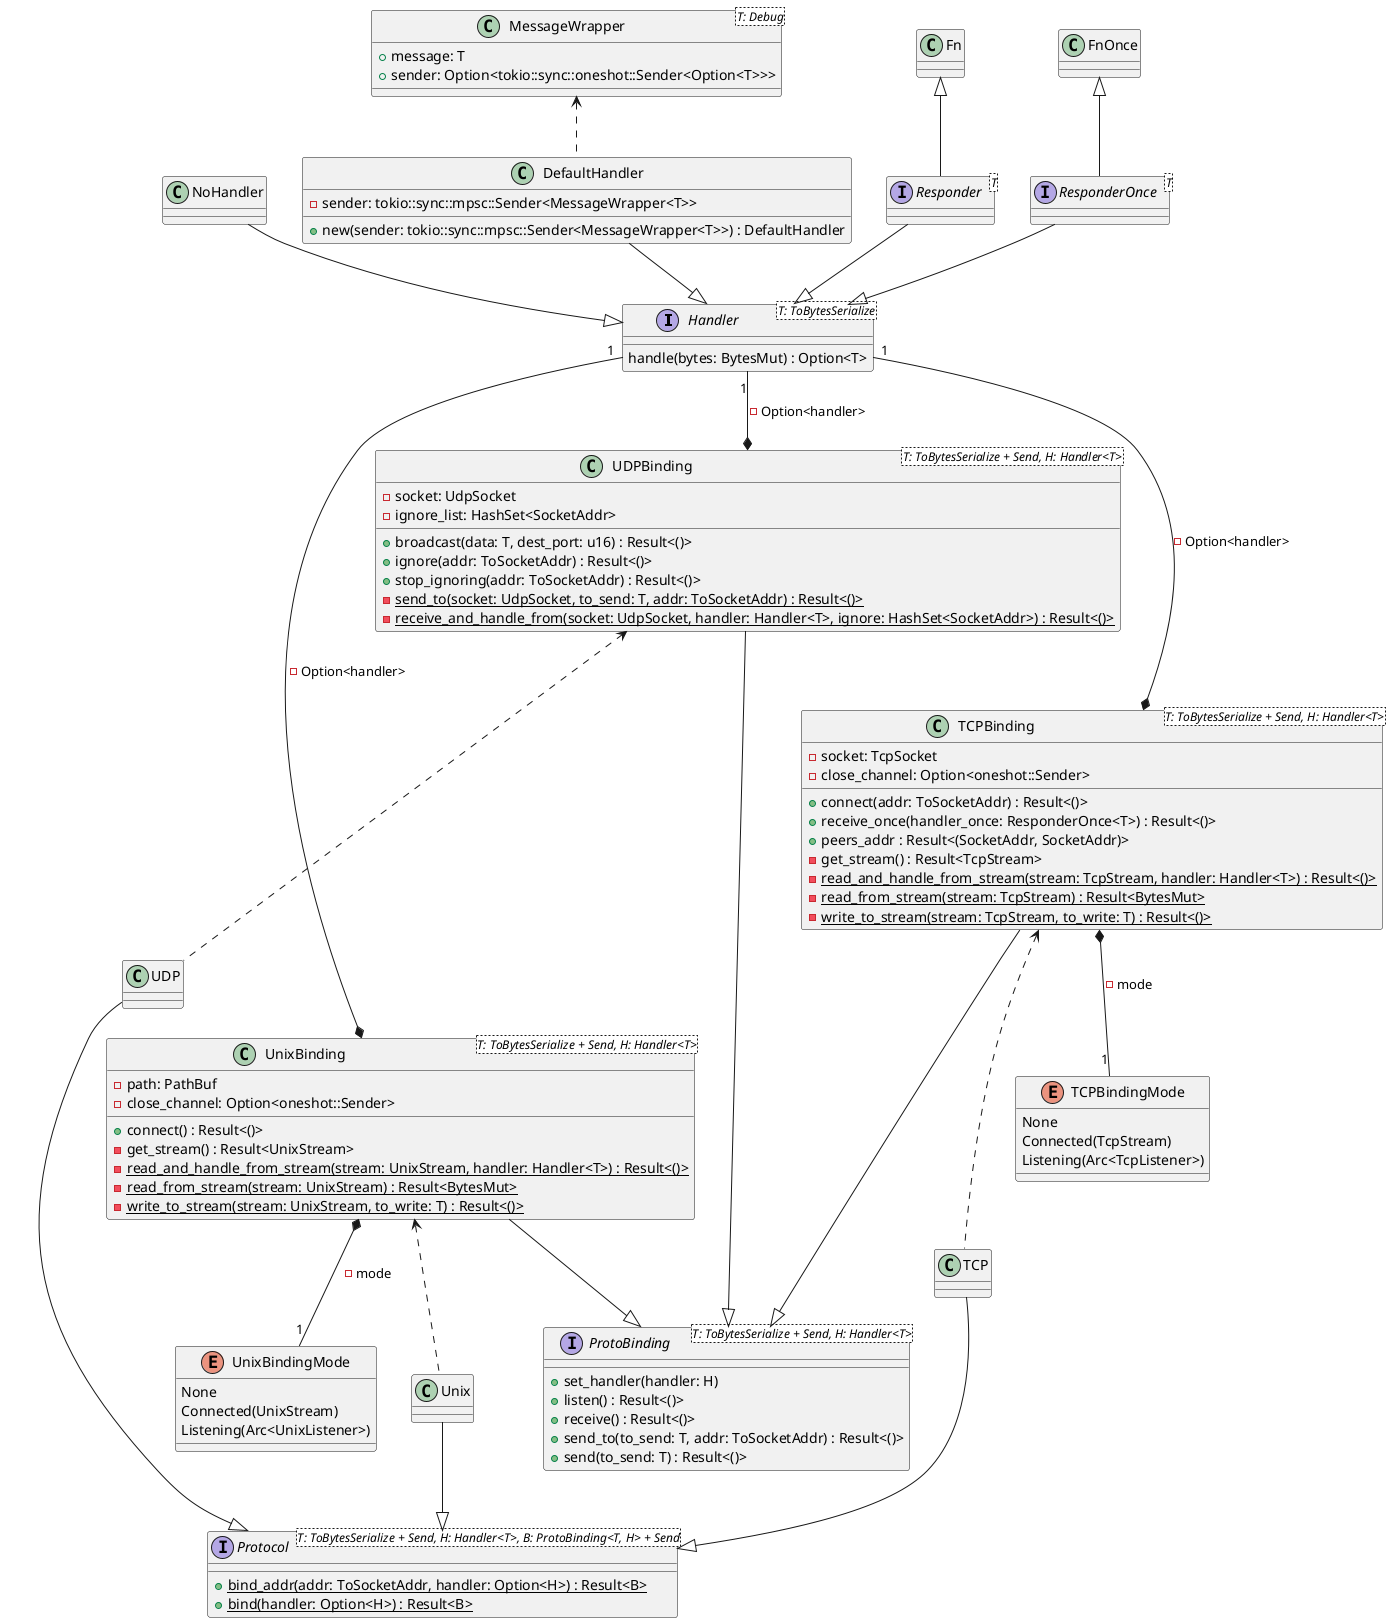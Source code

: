 @startuml
'https://plantuml.com/class-diagram



interface Handler<T: ToBytesSerialize> {
    handle(bytes: BytesMut) : Option<T>
}
class NoHandler
class DefaultHandler {
    -sender: tokio::sync::mpsc::Sender<MessageWrapper<T>>
    +new(sender: tokio::sync::mpsc::Sender<MessageWrapper<T>>) : DefaultHandler
}
interface Responder<T>
interface ResponderOnce<T>

Responder -up-|> Fn
ResponderOnce -up-|> FnOnce

NoHandler -down-|> Handler
DefaultHandler --|> Handler
Responder -down-|> Handler
ResponderOnce -down-|> Handler


DefaultHandler .up.> MessageWrapper

class MessageWrapper<T: Debug> {
    +message: T
    +sender: Option<tokio::sync::oneshot::Sender<Option<T>>>
}

interface ProtoBinding<T: ToBytesSerialize + Send, H: Handler<T>> {
    +set_handler(handler: H)
    +listen() : Result<()>
    +receive() : Result<()>
    +send_to(to_send: T, addr: ToSocketAddr) : Result<()>
    +send(to_send: T) : Result<()>
}

interface Protocol<T: ToBytesSerialize + Send, H: Handler<T>, B: ProtoBinding<T, H> + Send> {
    +{static} bind_addr(addr: ToSocketAddr, handler: Option<H>) : Result<B>
    +{static} bind(handler: Option<H>) : Result<B>
}


' TCP ----------------------------------------------------------

class TCP
TCP --|> Protocol

enum TCPBindingMode {
    None
    {field} Connected(TcpStream)
    {field} Listening(Arc<TcpListener>)
}

class TCPBinding<T: ToBytesSerialize + Send, H: Handler<T>> {
    -socket: TcpSocket
    -close_channel: Option<oneshot::Sender<&str>>
    +connect(addr: ToSocketAddr) : Result<()>
    +receive_once(handler_once: ResponderOnce<T>) : Result<()>
    +peers_addr : Result<(SocketAddr, SocketAddr)>
    -get_stream() : Result<TcpStream>
    - {static} read_and_handle_from_stream(stream: TcpStream, handler: Handler<T>) : Result<()>
    - {static} read_from_stream(stream: TcpStream) : Result<BytesMut>
    - {static} write_to_stream(stream: TcpStream, to_write: T) : Result<()>
}
TCPBinding *-down- "1" TCPBindingMode : -mode
TCPBinding *-up- "1" Handler : -Option<handler>

TCPBinding -down-|> ProtoBinding

TCP .up.> TCPBinding


' UDP ----------------------------------------------------------

class UDP
UDP --|> Protocol


class UDPBinding<T: ToBytesSerialize + Send, H: Handler<T>> {
    -socket: UdpSocket
    -ignore_list: HashSet<SocketAddr>
    +broadcast(data: T, dest_port: u16) : Result<()>
    +ignore(addr: ToSocketAddr) : Result<()>
    +stop_ignoring(addr: ToSocketAddr) : Result<()>
    - {static} send_to(socket: UdpSocket, to_send: T, addr: ToSocketAddr) : Result<()>
    - {static} receive_and_handle_from(socket: UdpSocket, handler: Handler<T>, ignore: HashSet<SocketAddr>) : Result<()>
}

UDPBinding *-up- "1" Handler : -Option<handler>

UDPBinding --|> ProtoBinding

UDP .up.> UDPBinding


' UNIX ----------------------------------------------------------

class Unix
Unix --|> Protocol

enum UnixBindingMode {
    None
    {field} Connected(UnixStream)
    {field} Listening(Arc<UnixListener>)
}

class UnixBinding<T: ToBytesSerialize + Send, H: Handler<T>> {
    -path: PathBuf
    -close_channel: Option<oneshot::Sender<&str>>
    +connect() : Result<()>
    -get_stream() : Result<UnixStream>
    - {static} read_and_handle_from_stream(stream: UnixStream, handler: Handler<T>) : Result<()>
    - {static} read_from_stream(stream: UnixStream) : Result<BytesMut>
    - {static} write_to_stream(stream: UnixStream, to_write: T) : Result<()>
}
UnixBinding *-- "1" UnixBindingMode : -mode
UnixBinding *-up- "1" Handler : -Option<handler>

UnixBinding -down-|> ProtoBinding

Unix .up.> UnixBinding

' pour briller dans ce monde
TCPBinding -[hidden]d-> UnixBinding
UDPBinding -[hidden]d-> TCPBinding

@enduml